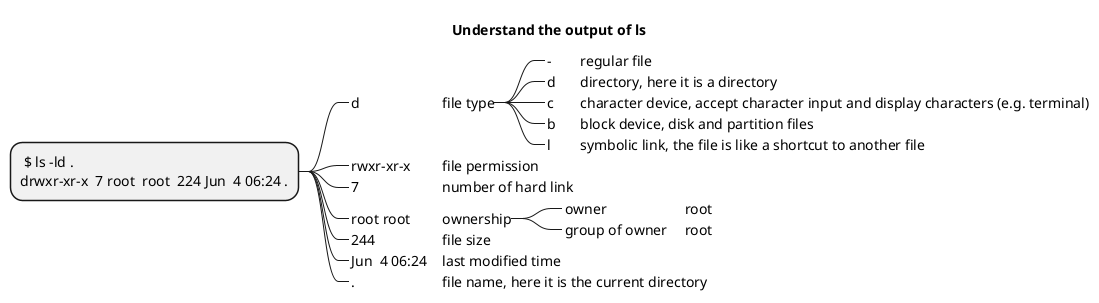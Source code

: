@startmindmap
title Understand the output of ls
*: $ ls -ld .
drwxr-xr-x  7 root  root  224 Jun  4 06:24 .;
**_ d \t\t\t file type
***_ - \t regular file
***_ d \t directory, here it is a directory
***_ c \t character device, accept character input and display characters (e.g. terminal)
***_ b \t block device, disk and partition files
***_ l \t symbolic link, the file is like a shortcut to another file

**_ rwxr-xr-x \t file permission
**_ 7 \t\t\t number of hard link

**_ root root \t ownership
***_ owner \t\t\t root
***_ group of owner \t root

**_ 244 \t\t\t file size
**_ Jun  4 06:24 \t last modified time
**_ . \t\t\t file name, here it is the current directory
@endmindmap